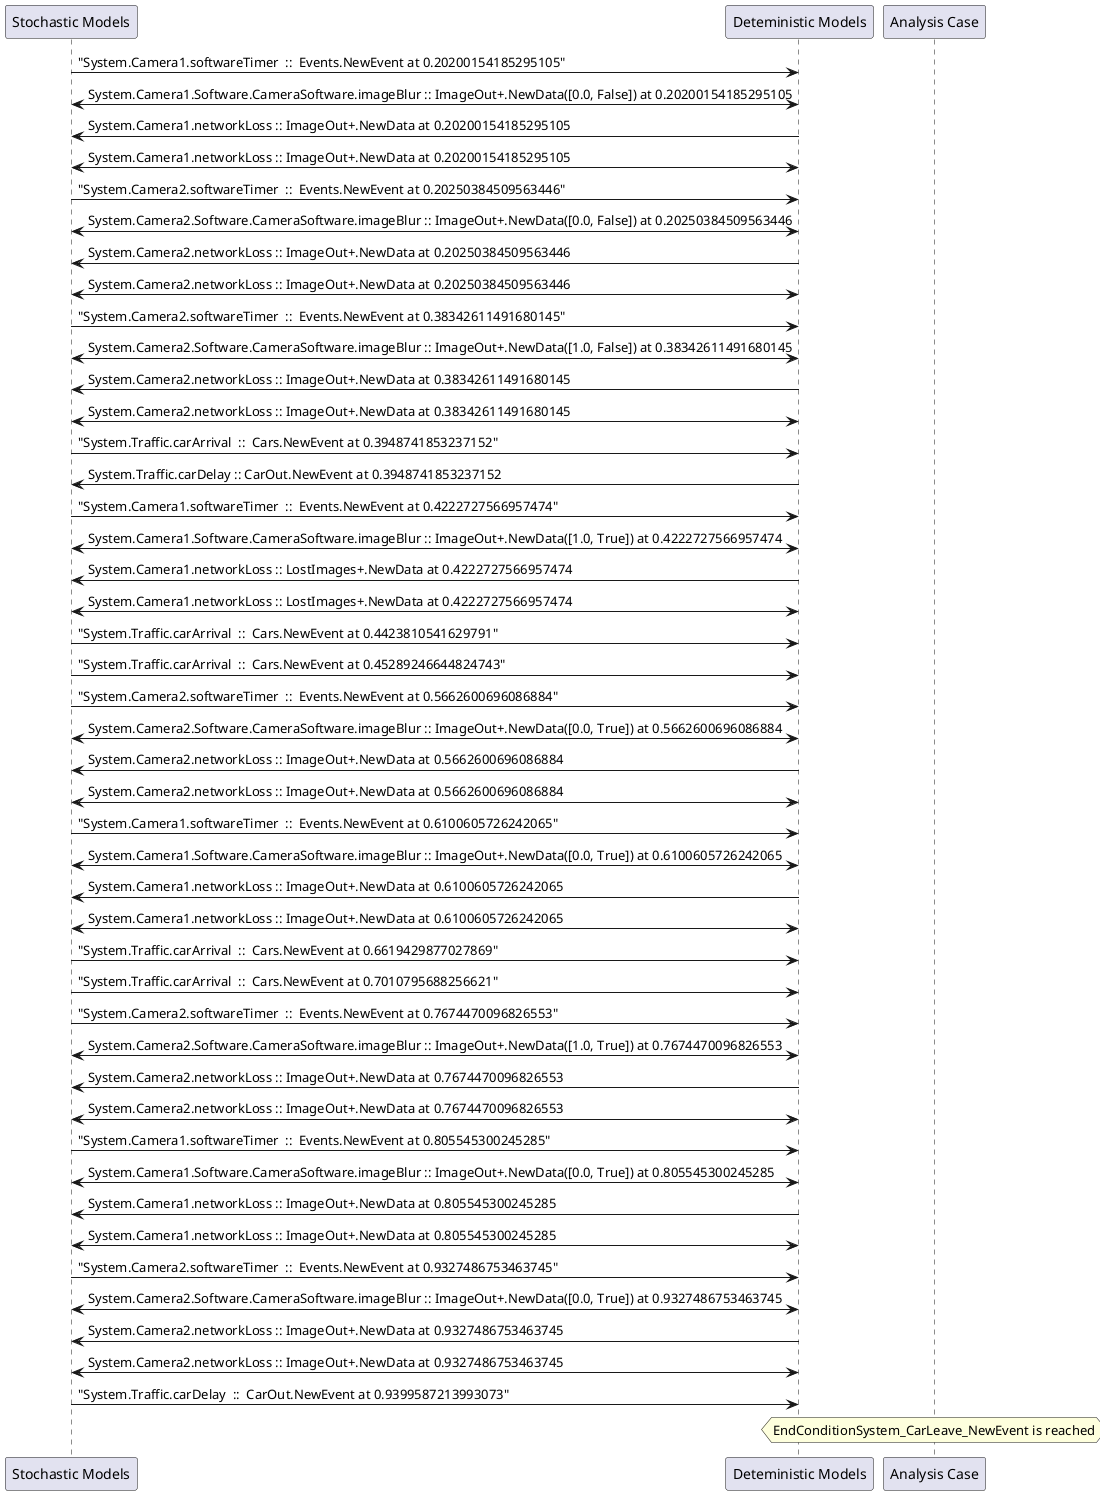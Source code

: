 
	@startuml
	participant "Stochastic Models" as stochmodel
	participant "Deteministic Models" as detmodel
	participant "Analysis Case" as analysis
	{8976_stop} stochmodel -> detmodel : "System.Camera1.softwareTimer  ::  Events.NewEvent at 0.20200154185295105"
detmodel <-> stochmodel : System.Camera1.Software.CameraSoftware.imageBlur :: ImageOut+.NewData([0.0, False]) at 0.20200154185295105
detmodel -> stochmodel : System.Camera1.networkLoss :: ImageOut+.NewData at 0.20200154185295105
detmodel <-> stochmodel : System.Camera1.networkLoss :: ImageOut+.NewData at 0.20200154185295105
{8992_stop} stochmodel -> detmodel : "System.Camera2.softwareTimer  ::  Events.NewEvent at 0.20250384509563446"
detmodel <-> stochmodel : System.Camera2.Software.CameraSoftware.imageBlur :: ImageOut+.NewData([0.0, False]) at 0.20250384509563446
detmodel -> stochmodel : System.Camera2.networkLoss :: ImageOut+.NewData at 0.20250384509563446
detmodel <-> stochmodel : System.Camera2.networkLoss :: ImageOut+.NewData at 0.20250384509563446
{8993_stop} stochmodel -> detmodel : "System.Camera2.softwareTimer  ::  Events.NewEvent at 0.38342611491680145"
detmodel <-> stochmodel : System.Camera2.Software.CameraSoftware.imageBlur :: ImageOut+.NewData([1.0, False]) at 0.38342611491680145
detmodel -> stochmodel : System.Camera2.networkLoss :: ImageOut+.NewData at 0.38342611491680145
detmodel <-> stochmodel : System.Camera2.networkLoss :: ImageOut+.NewData at 0.38342611491680145
{9008_stop} stochmodel -> detmodel : "System.Traffic.carArrival  ::  Cars.NewEvent at 0.3948741853237152"
{9016_start} detmodel -> stochmodel : System.Traffic.carDelay :: CarOut.NewEvent at 0.3948741853237152
{8977_stop} stochmodel -> detmodel : "System.Camera1.softwareTimer  ::  Events.NewEvent at 0.4222727566957474"
detmodel <-> stochmodel : System.Camera1.Software.CameraSoftware.imageBlur :: ImageOut+.NewData([1.0, True]) at 0.4222727566957474
detmodel -> stochmodel : System.Camera1.networkLoss :: LostImages+.NewData at 0.4222727566957474
detmodel <-> stochmodel : System.Camera1.networkLoss :: LostImages+.NewData at 0.4222727566957474
{9009_stop} stochmodel -> detmodel : "System.Traffic.carArrival  ::  Cars.NewEvent at 0.4423810541629791"
{9010_stop} stochmodel -> detmodel : "System.Traffic.carArrival  ::  Cars.NewEvent at 0.45289246644824743"
{8994_stop} stochmodel -> detmodel : "System.Camera2.softwareTimer  ::  Events.NewEvent at 0.5662600696086884"
detmodel <-> stochmodel : System.Camera2.Software.CameraSoftware.imageBlur :: ImageOut+.NewData([0.0, True]) at 0.5662600696086884
detmodel -> stochmodel : System.Camera2.networkLoss :: ImageOut+.NewData at 0.5662600696086884
detmodel <-> stochmodel : System.Camera2.networkLoss :: ImageOut+.NewData at 0.5662600696086884
{8978_stop} stochmodel -> detmodel : "System.Camera1.softwareTimer  ::  Events.NewEvent at 0.6100605726242065"
detmodel <-> stochmodel : System.Camera1.Software.CameraSoftware.imageBlur :: ImageOut+.NewData([0.0, True]) at 0.6100605726242065
detmodel -> stochmodel : System.Camera1.networkLoss :: ImageOut+.NewData at 0.6100605726242065
detmodel <-> stochmodel : System.Camera1.networkLoss :: ImageOut+.NewData at 0.6100605726242065
{9011_stop} stochmodel -> detmodel : "System.Traffic.carArrival  ::  Cars.NewEvent at 0.6619429877027869"
{9012_stop} stochmodel -> detmodel : "System.Traffic.carArrival  ::  Cars.NewEvent at 0.7010795688256621"
{8995_stop} stochmodel -> detmodel : "System.Camera2.softwareTimer  ::  Events.NewEvent at 0.7674470096826553"
detmodel <-> stochmodel : System.Camera2.Software.CameraSoftware.imageBlur :: ImageOut+.NewData([1.0, True]) at 0.7674470096826553
detmodel -> stochmodel : System.Camera2.networkLoss :: ImageOut+.NewData at 0.7674470096826553
detmodel <-> stochmodel : System.Camera2.networkLoss :: ImageOut+.NewData at 0.7674470096826553
{8979_stop} stochmodel -> detmodel : "System.Camera1.softwareTimer  ::  Events.NewEvent at 0.805545300245285"
detmodel <-> stochmodel : System.Camera1.Software.CameraSoftware.imageBlur :: ImageOut+.NewData([0.0, True]) at 0.805545300245285
detmodel -> stochmodel : System.Camera1.networkLoss :: ImageOut+.NewData at 0.805545300245285
detmodel <-> stochmodel : System.Camera1.networkLoss :: ImageOut+.NewData at 0.805545300245285
{8996_stop} stochmodel -> detmodel : "System.Camera2.softwareTimer  ::  Events.NewEvent at 0.9327486753463745"
detmodel <-> stochmodel : System.Camera2.Software.CameraSoftware.imageBlur :: ImageOut+.NewData([0.0, True]) at 0.9327486753463745
detmodel -> stochmodel : System.Camera2.networkLoss :: ImageOut+.NewData at 0.9327486753463745
detmodel <-> stochmodel : System.Camera2.networkLoss :: ImageOut+.NewData at 0.9327486753463745
{9016_stop} stochmodel -> detmodel : "System.Traffic.carDelay  ::  CarOut.NewEvent at 0.9399587213993073"
{9016_start} <-> {9016_stop} : delay
hnote over analysis 
EndConditionSystem_CarLeave_NewEvent is reached
endnote
@enduml